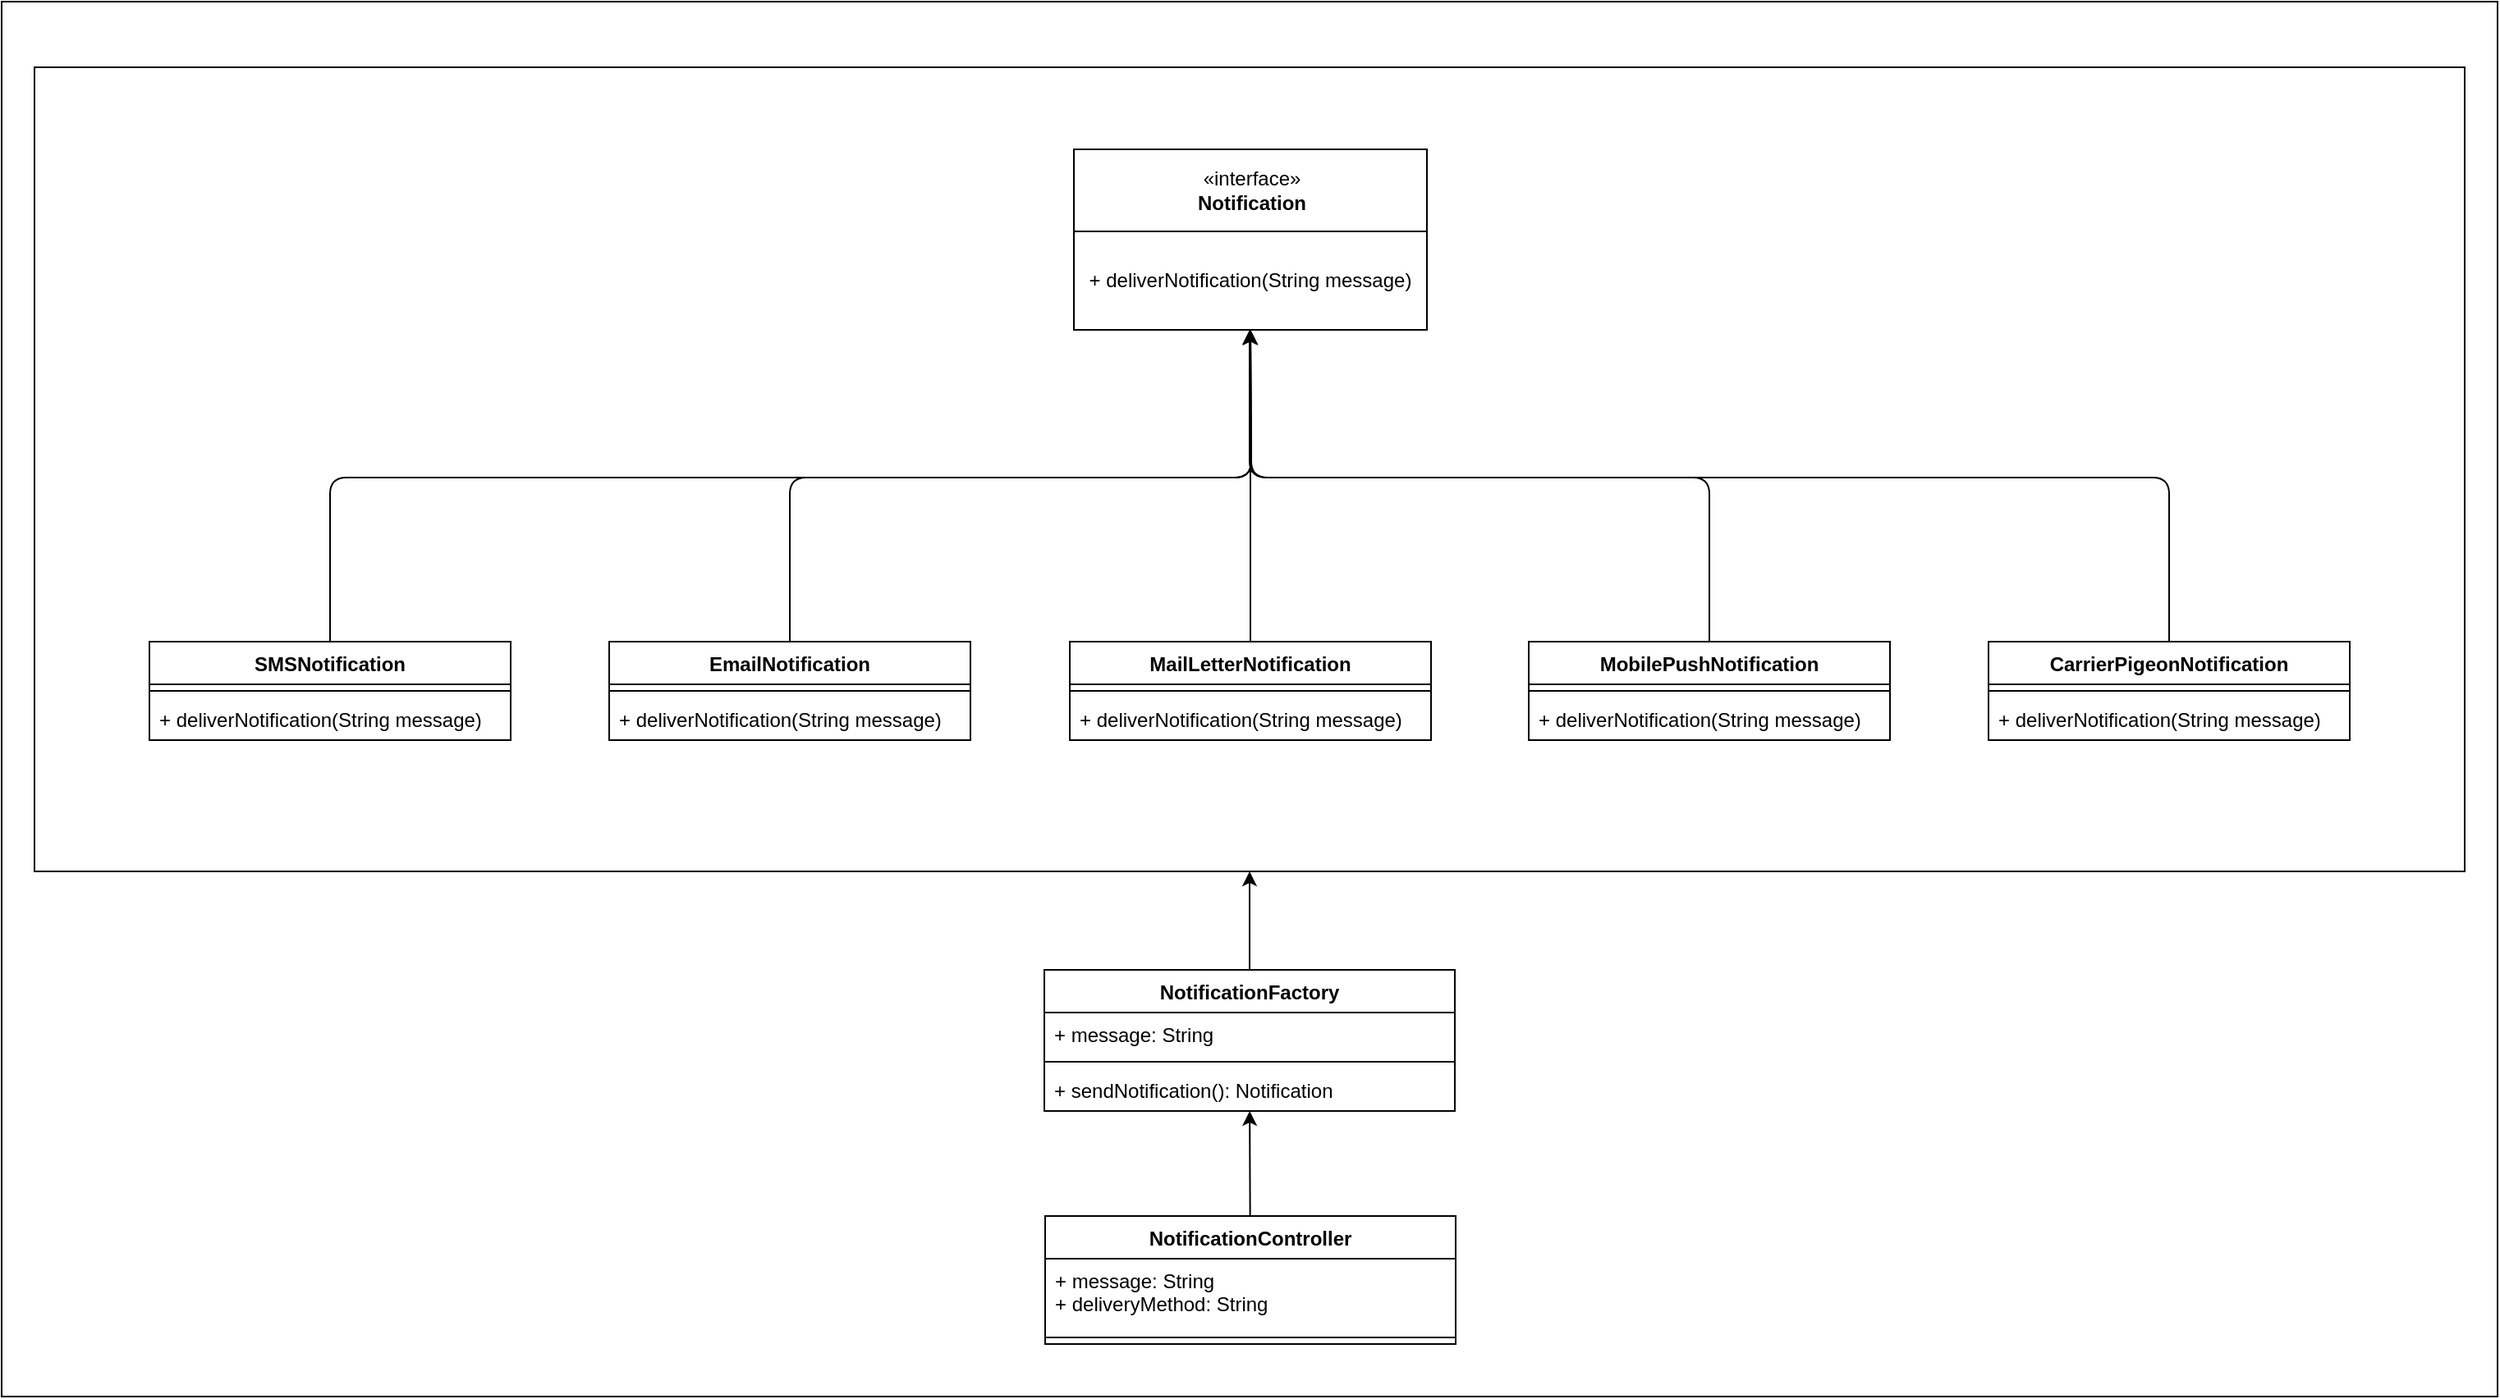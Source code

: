 <mxfile version="14.7.4" type="embed"><diagram id="KF6yEqdL07s13DDcyj1G" name="Page-1"><mxGraphModel dx="967" dy="753" grid="1" gridSize="10" guides="1" tooltips="1" connect="1" arrows="1" fold="1" page="1" pageScale="1" pageWidth="1600" pageHeight="900" math="0" shadow="0"><root><mxCell id="0"/><mxCell id="1" parent="0"/><mxCell id="50" value="" style="rounded=0;whiteSpace=wrap;html=1;" parent="1" vertex="1"><mxGeometry x="40" y="30" width="1520" height="850" as="geometry"/></mxCell><mxCell id="34" value="" style="rounded=0;whiteSpace=wrap;html=1;" parent="1" vertex="1"><mxGeometry x="60" y="70" width="1480" height="490" as="geometry"/></mxCell><mxCell id="4" value="«interface»&lt;br&gt;&lt;b&gt;Notification&lt;/b&gt;" style="html=1;" parent="1" vertex="1"><mxGeometry x="693" y="120" width="215" height="50" as="geometry"/></mxCell><mxCell id="9" value="+ deliverNotification(String message)" style="rounded=0;whiteSpace=wrap;html=1;" parent="1" vertex="1"><mxGeometry x="693" y="170" width="215" height="60" as="geometry"/></mxCell><mxCell id="30" style="edgeStyle=none;html=1;exitX=0.5;exitY=0;exitDx=0;exitDy=0;entryX=0.5;entryY=1;entryDx=0;entryDy=0;" parent="1" source="12" target="9" edge="1"><mxGeometry relative="1" as="geometry"><Array as="points"><mxPoint x="240" y="320"/><mxPoint x="530" y="320"/><mxPoint x="801" y="320"/></Array></mxGeometry></mxCell><mxCell id="12" value="SMSNotification" style="swimlane;fontStyle=1;align=center;verticalAlign=top;childLayout=stackLayout;horizontal=1;startSize=26;horizontalStack=0;resizeParent=1;resizeParentMax=0;resizeLast=0;collapsible=1;marginBottom=0;" parent="1" vertex="1"><mxGeometry x="130" y="420" width="220" height="60" as="geometry"/></mxCell><mxCell id="13" value="" style="line;strokeWidth=1;fillColor=none;align=left;verticalAlign=middle;spacingTop=-1;spacingLeft=3;spacingRight=3;rotatable=0;labelPosition=right;points=[];portConstraint=eastwest;" parent="12" vertex="1"><mxGeometry y="26" width="220" height="8" as="geometry"/></mxCell><mxCell id="14" value="+ deliverNotification(String message)" style="text;strokeColor=none;fillColor=none;align=left;verticalAlign=top;spacingLeft=4;spacingRight=4;overflow=hidden;rotatable=0;points=[[0,0.5],[1,0.5]];portConstraint=eastwest;" parent="12" vertex="1"><mxGeometry y="34" width="220" height="26" as="geometry"/></mxCell><mxCell id="32" style="edgeStyle=none;html=1;" parent="1" source="15" edge="1"><mxGeometry relative="1" as="geometry"><mxPoint x="800" y="230" as="targetPoint"/><Array as="points"><mxPoint x="1360" y="320"/><mxPoint x="1080" y="320"/><mxPoint x="800" y="320"/></Array></mxGeometry></mxCell><mxCell id="15" value="CarrierPigeonNotification" style="swimlane;fontStyle=1;align=center;verticalAlign=top;childLayout=stackLayout;horizontal=1;startSize=26;horizontalStack=0;resizeParent=1;resizeParentMax=0;resizeLast=0;collapsible=1;marginBottom=0;" parent="1" vertex="1"><mxGeometry x="1250" y="420" width="220" height="60" as="geometry"/></mxCell><mxCell id="16" value="" style="line;strokeWidth=1;fillColor=none;align=left;verticalAlign=middle;spacingTop=-1;spacingLeft=3;spacingRight=3;rotatable=0;labelPosition=right;points=[];portConstraint=eastwest;" parent="15" vertex="1"><mxGeometry y="26" width="220" height="8" as="geometry"/></mxCell><mxCell id="17" value="+ deliverNotification(String message)" style="text;strokeColor=none;fillColor=none;align=left;verticalAlign=top;spacingLeft=4;spacingRight=4;overflow=hidden;rotatable=0;points=[[0,0.5],[1,0.5]];portConstraint=eastwest;" parent="15" vertex="1"><mxGeometry y="34" width="220" height="26" as="geometry"/></mxCell><mxCell id="28" style="edgeStyle=none;html=1;entryX=0.5;entryY=1;entryDx=0;entryDy=0;" parent="1" source="18" target="9" edge="1"><mxGeometry relative="1" as="geometry"><Array as="points"><mxPoint x="520" y="320"/><mxPoint x="670" y="320"/><mxPoint x="801" y="320"/></Array></mxGeometry></mxCell><mxCell id="18" value="EmailNotification" style="swimlane;fontStyle=1;align=center;verticalAlign=top;childLayout=stackLayout;horizontal=1;startSize=26;horizontalStack=0;resizeParent=1;resizeParentMax=0;resizeLast=0;collapsible=1;marginBottom=0;" parent="1" vertex="1"><mxGeometry x="410" y="420" width="220" height="60" as="geometry"/></mxCell><mxCell id="19" value="" style="line;strokeWidth=1;fillColor=none;align=left;verticalAlign=middle;spacingTop=-1;spacingLeft=3;spacingRight=3;rotatable=0;labelPosition=right;points=[];portConstraint=eastwest;" parent="18" vertex="1"><mxGeometry y="26" width="220" height="8" as="geometry"/></mxCell><mxCell id="20" value="+ deliverNotification(String message)" style="text;strokeColor=none;fillColor=none;align=left;verticalAlign=top;spacingLeft=4;spacingRight=4;overflow=hidden;rotatable=0;points=[[0,0.5],[1,0.5]];portConstraint=eastwest;" parent="18" vertex="1"><mxGeometry y="34" width="220" height="26" as="geometry"/></mxCell><mxCell id="27" style="edgeStyle=none;html=1;entryX=0.5;entryY=1;entryDx=0;entryDy=0;" parent="1" source="21" target="9" edge="1"><mxGeometry relative="1" as="geometry"/></mxCell><mxCell id="21" value="MailLetterNotification" style="swimlane;fontStyle=1;align=center;verticalAlign=top;childLayout=stackLayout;horizontal=1;startSize=26;horizontalStack=0;resizeParent=1;resizeParentMax=0;resizeLast=0;collapsible=1;marginBottom=0;" parent="1" vertex="1"><mxGeometry x="690.5" y="420" width="220" height="60" as="geometry"/></mxCell><mxCell id="22" value="" style="line;strokeWidth=1;fillColor=none;align=left;verticalAlign=middle;spacingTop=-1;spacingLeft=3;spacingRight=3;rotatable=0;labelPosition=right;points=[];portConstraint=eastwest;" parent="21" vertex="1"><mxGeometry y="26" width="220" height="8" as="geometry"/></mxCell><mxCell id="23" value="+ deliverNotification(String message)" style="text;strokeColor=none;fillColor=none;align=left;verticalAlign=top;spacingLeft=4;spacingRight=4;overflow=hidden;rotatable=0;points=[[0,0.5],[1,0.5]];portConstraint=eastwest;" parent="21" vertex="1"><mxGeometry y="34" width="220" height="26" as="geometry"/></mxCell><mxCell id="31" style="edgeStyle=none;html=1;entryX=0.5;entryY=1;entryDx=0;entryDy=0;" parent="1" source="24" target="9" edge="1"><mxGeometry relative="1" as="geometry"><Array as="points"><mxPoint x="1080" y="320"/><mxPoint x="950" y="320"/><mxPoint x="801" y="320"/></Array></mxGeometry></mxCell><mxCell id="24" value="MobilePushNotification" style="swimlane;fontStyle=1;align=center;verticalAlign=top;childLayout=stackLayout;horizontal=1;startSize=26;horizontalStack=0;resizeParent=1;resizeParentMax=0;resizeLast=0;collapsible=1;marginBottom=0;" parent="1" vertex="1"><mxGeometry x="970" y="420" width="220" height="60" as="geometry"/></mxCell><mxCell id="25" value="" style="line;strokeWidth=1;fillColor=none;align=left;verticalAlign=middle;spacingTop=-1;spacingLeft=3;spacingRight=3;rotatable=0;labelPosition=right;points=[];portConstraint=eastwest;" parent="24" vertex="1"><mxGeometry y="26" width="220" height="8" as="geometry"/></mxCell><mxCell id="26" value="+ deliverNotification(String message)" style="text;strokeColor=none;fillColor=none;align=left;verticalAlign=top;spacingLeft=4;spacingRight=4;overflow=hidden;rotatable=0;points=[[0,0.5],[1,0.5]];portConstraint=eastwest;" parent="24" vertex="1"><mxGeometry y="34" width="220" height="26" as="geometry"/></mxCell><mxCell id="42" style="edgeStyle=none;html=1;exitX=0.5;exitY=0;exitDx=0;exitDy=0;" parent="1" source="38" target="34" edge="1"><mxGeometry relative="1" as="geometry"/></mxCell><mxCell id="38" value="NotificationFactory" style="swimlane;fontStyle=1;align=center;verticalAlign=top;childLayout=stackLayout;horizontal=1;startSize=26;horizontalStack=0;resizeParent=1;resizeParentMax=0;resizeLast=0;collapsible=1;marginBottom=0;" parent="1" vertex="1"><mxGeometry x="675" y="620" width="250" height="86" as="geometry"/></mxCell><mxCell id="39" value="+ message: String" style="text;strokeColor=none;fillColor=none;align=left;verticalAlign=top;spacingLeft=4;spacingRight=4;overflow=hidden;rotatable=0;points=[[0,0.5],[1,0.5]];portConstraint=eastwest;" parent="38" vertex="1"><mxGeometry y="26" width="250" height="26" as="geometry"/></mxCell><mxCell id="40" value="" style="line;strokeWidth=1;fillColor=none;align=left;verticalAlign=middle;spacingTop=-1;spacingLeft=3;spacingRight=3;rotatable=0;labelPosition=right;points=[];portConstraint=eastwest;" parent="38" vertex="1"><mxGeometry y="52" width="250" height="8" as="geometry"/></mxCell><mxCell id="41" value="+ sendNotification(): Notification" style="text;strokeColor=none;fillColor=none;align=left;verticalAlign=top;spacingLeft=4;spacingRight=4;overflow=hidden;rotatable=0;points=[[0,0.5],[1,0.5]];portConstraint=eastwest;" parent="38" vertex="1"><mxGeometry y="60" width="250" height="26" as="geometry"/></mxCell><mxCell id="48" style="edgeStyle=none;html=1;" parent="1" source="44" target="41" edge="1"><mxGeometry relative="1" as="geometry"><mxPoint x="800.5" y="730" as="targetPoint"/></mxGeometry></mxCell><mxCell id="44" value="NotificationController" style="swimlane;fontStyle=1;align=center;verticalAlign=top;childLayout=stackLayout;horizontal=1;startSize=26;horizontalStack=0;resizeParent=1;resizeParentMax=0;resizeLast=0;collapsible=1;marginBottom=0;" parent="1" vertex="1"><mxGeometry x="675.5" y="770" width="250" height="78" as="geometry"/></mxCell><mxCell id="45" value="+ message: String&#10;+ deliveryMethod: String" style="text;strokeColor=none;fillColor=none;align=left;verticalAlign=top;spacingLeft=4;spacingRight=4;overflow=hidden;rotatable=0;points=[[0,0.5],[1,0.5]];portConstraint=eastwest;" parent="44" vertex="1"><mxGeometry y="26" width="250" height="44" as="geometry"/></mxCell><mxCell id="46" value="" style="line;strokeWidth=1;fillColor=none;align=left;verticalAlign=middle;spacingTop=-1;spacingLeft=3;spacingRight=3;rotatable=0;labelPosition=right;points=[];portConstraint=eastwest;" parent="44" vertex="1"><mxGeometry y="70" width="250" height="8" as="geometry"/></mxCell></root></mxGraphModel></diagram></mxfile>